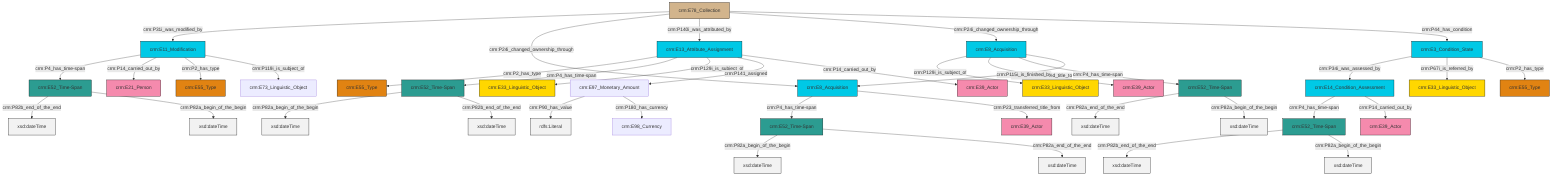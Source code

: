 graph TD
classDef Literal fill:#f2f2f2,stroke:#000000;
classDef CRM_Entity fill:#FFFFFF,stroke:#000000;
classDef Temporal_Entity fill:#00C9E6, stroke:#000000;
classDef Type fill:#E18312, stroke:#000000;
classDef Time-Span fill:#2C9C91, stroke:#000000;
classDef Appellation fill:#FFEB7F, stroke:#000000;
classDef Place fill:#008836, stroke:#000000;
classDef Persistent_Item fill:#B266B2, stroke:#000000;
classDef Conceptual_Object fill:#FFD700, stroke:#000000;
classDef Physical_Thing fill:#D2B48C, stroke:#000000;
classDef Actor fill:#f58aad, stroke:#000000;
classDef PC_Classes fill:#4ce600, stroke:#000000;
classDef Multi fill:#cccccc,stroke:#000000;

0["crm:E52_Time-Span"]:::Time-Span -->|crm:P82a_begin_of_the_begin| 1[xsd:dateTime]:::Literal
2["crm:E97_Monetary_Amount"]:::Default -->|crm:P90_has_value| 3[rdfs:Literal]:::Literal
4["crm:E3_Condition_State"]:::Temporal_Entity -->|crm:P34i_was_assessed_by| 5["crm:E14_Condition_Assessment"]:::Temporal_Entity
8["crm:E13_Attribute_Assignment"]:::Temporal_Entity -->|crm:P2_has_type| 9["crm:E55_Type"]:::Type
12["crm:E52_Time-Span"]:::Time-Span -->|crm:P82a_end_of_the_end| 13[xsd:dateTime]:::Literal
14["crm:E11_Modification"]:::Temporal_Entity -->|crm:P4_has_time-span| 15["crm:E52_Time-Span"]:::Time-Span
2["crm:E97_Monetary_Amount"]:::Default -->|crm:P180_has_currency| 18["crm:E98_Currency"]:::Default
19["crm:E8_Acquisition"]:::Temporal_Entity -->|crm:P129i_is_subject_of| 20["crm:E33_Linguistic_Object"]:::Conceptual_Object
14["crm:E11_Modification"]:::Temporal_Entity -->|crm:P14_carried_out_by| 22["crm:E21_Person"]:::Actor
0["crm:E52_Time-Span"]:::Time-Span -->|crm:P82b_end_of_the_end| 23[xsd:dateTime]:::Literal
25["crm:E52_Time-Span"]:::Time-Span -->|crm:P82a_begin_of_the_begin| 26[xsd:dateTime]:::Literal
27["crm:E52_Time-Span"]:::Time-Span -->|crm:P82b_end_of_the_end| 28[xsd:dateTime]:::Literal
5["crm:E14_Condition_Assessment"]:::Temporal_Entity -->|crm:P4_has_time-span| 27["crm:E52_Time-Span"]:::Time-Span
33["crm:E8_Acquisition"]:::Temporal_Entity -->|crm:P4_has_time-span| 25["crm:E52_Time-Span"]:::Time-Span
33["crm:E8_Acquisition"]:::Temporal_Entity -->|crm:P23_transferred_title_from| 16["crm:E39_Actor"]:::Actor
12["crm:E52_Time-Span"]:::Time-Span -->|crm:P82a_begin_of_the_begin| 36[xsd:dateTime]:::Literal
4["crm:E3_Condition_State"]:::Temporal_Entity -->|crm:P67i_is_referred_by| 37["crm:E33_Linguistic_Object"]:::Conceptual_Object
27["crm:E52_Time-Span"]:::Time-Span -->|crm:P82a_begin_of_the_begin| 38[xsd:dateTime]:::Literal
15["crm:E52_Time-Span"]:::Time-Span -->|crm:P82b_end_of_the_end| 40[xsd:dateTime]:::Literal
14["crm:E11_Modification"]:::Temporal_Entity -->|crm:P2_has_type| 44["crm:E55_Type"]:::Type
6["crm:E78_Collection"]:::Physical_Thing -->|crm:P31i_was_modified_by| 14["crm:E11_Modification"]:::Temporal_Entity
4["crm:E3_Condition_State"]:::Temporal_Entity -->|crm:P2_has_type| 49["crm:E55_Type"]:::Type
6["crm:E78_Collection"]:::Physical_Thing -->|crm:P24i_changed_ownership_through| 33["crm:E8_Acquisition"]:::Temporal_Entity
6["crm:E78_Collection"]:::Physical_Thing -->|crm:P140i_was_attributed_by| 8["crm:E13_Attribute_Assignment"]:::Temporal_Entity
19["crm:E8_Acquisition"]:::Temporal_Entity -->|crm:P22_transferred_title_to| 29["crm:E39_Actor"]:::Actor
6["crm:E78_Collection"]:::Physical_Thing -->|crm:P24i_changed_ownership_through| 19["crm:E8_Acquisition"]:::Temporal_Entity
6["crm:E78_Collection"]:::Physical_Thing -->|crm:P44_has_condition| 4["crm:E3_Condition_State"]:::Temporal_Entity
8["crm:E13_Attribute_Assignment"]:::Temporal_Entity -->|crm:P4_has_time-span| 0["crm:E52_Time-Span"]:::Time-Span
15["crm:E52_Time-Span"]:::Time-Span -->|crm:P82a_begin_of_the_begin| 52[xsd:dateTime]:::Literal
14["crm:E11_Modification"]:::Temporal_Entity -->|crm:P119i_is_subject_of| 41["crm:E73_Linguistic_Object"]:::Default
19["crm:E8_Acquisition"]:::Temporal_Entity -->|crm:P4_has_time-span| 12["crm:E52_Time-Span"]:::Time-Span
8["crm:E13_Attribute_Assignment"]:::Temporal_Entity -->|crm:P129i_is_subject_of| 31["crm:E33_Linguistic_Object"]:::Conceptual_Object
8["crm:E13_Attribute_Assignment"]:::Temporal_Entity -->|crm:P141_assigned| 2["crm:E97_Monetary_Amount"]:::Default
8["crm:E13_Attribute_Assignment"]:::Temporal_Entity -->|crm:P14_carried_out_by| 46["crm:E39_Actor"]:::Actor
25["crm:E52_Time-Span"]:::Time-Span -->|crm:P82a_end_of_the_end| 59[xsd:dateTime]:::Literal
19["crm:E8_Acquisition"]:::Temporal_Entity -->|crm:P115i_is_finished_by| 33["crm:E8_Acquisition"]:::Temporal_Entity
5["crm:E14_Condition_Assessment"]:::Temporal_Entity -->|crm:P14_carried_out_by| 10["crm:E39_Actor"]:::Actor